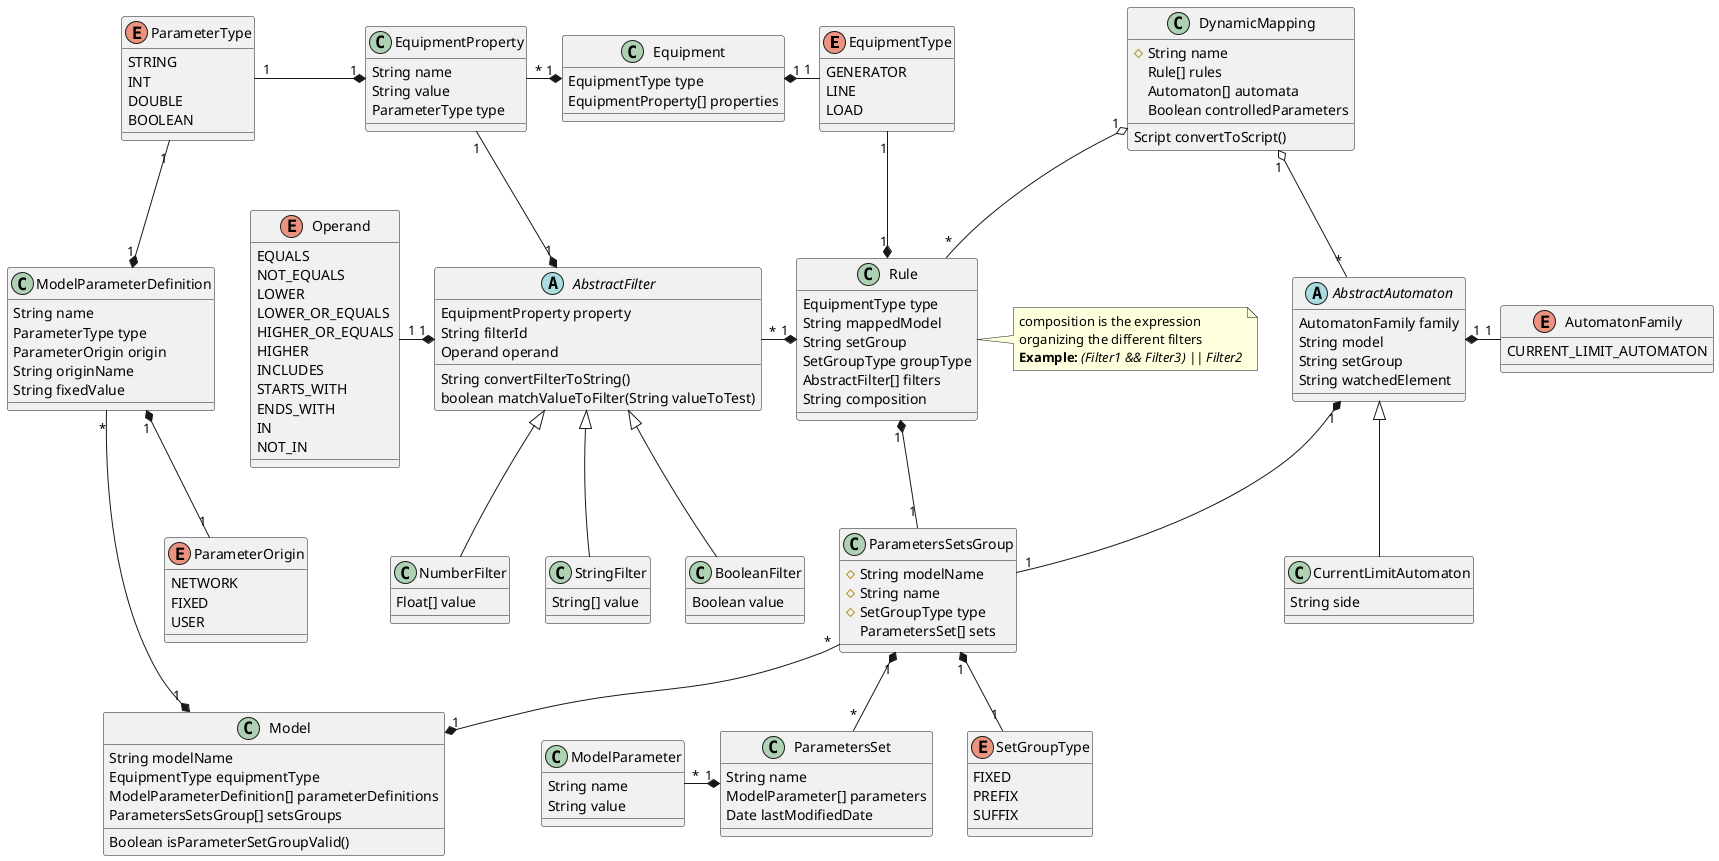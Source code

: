 @startuml

'EQUIPMENT'
enum ET as "EquipmentType" {
  GENERATOR
  LINE
  LOAD
}

enum PT as "ParameterType" {
  STRING
  INT
  DOUBLE
  BOOLEAN
}

class EP as "EquipmentProperty" {
  String name
  String value
  ParameterType type
}

class E as "Equipment" {
  EquipmentType type
  EquipmentProperty[] properties
}

E "1" *-right- "1"  ET
E "1" *-left- "*"  EP
EP "1" *-left- "1"  PT

'MODEL'

enum ST as "SetGroupType" {
FIXED
PREFIX
SUFFIX
}

enum PO as "ParameterOrigin" {
    NETWORK
    FIXED
    USER
}

class MPD as "ModelParameterDefinition" {
  String name
  ParameterType type
  ParameterOrigin origin
  String originName
  String fixedValue
}

MPD "1" *-up- "1"  PT
MPD "1" *-down- "1"  PO

class MP as "ModelParameter" {
  String name
  String value
}


class PS as "ParametersSet" {
  String name
  ModelParameter[] parameters
  Date lastModifiedDate
}

PS "1" *-left- "*"  MP



class PSG as "ParametersSetsGroup" {
  # String modelName
  # String name
  # SetGroupType type
  ParametersSet[] sets
}

PSG "1" *-down- "1" ST
PSG "1" *-down- "*" PS

'housekeeping'
PS -right[hidden]- ST

class M as "Model" {
  String modelName
  EquipmentType equipmentType
  ModelParameterDefinition[] parameterDefinitions
  ParametersSetsGroup[] setsGroups
  Boolean isParameterSetGroupValid()
}

M "1" *-left- "*"  MPD
M "1" *-up- "*"  PSG


'FILTER'
enum O as "Operand" {
  EQUALS
  NOT_EQUALS
  LOWER
  LOWER_OR_EQUALS
  HIGHER_OR_EQUALS
  HIGHER
  INCLUDES
  STARTS_WITH
  ENDS_WITH
  IN
  NOT_IN
}

abstract F as "AbstractFilter" {
  EquipmentProperty property
  String filterId
  Operand operand
  String convertFilterToString()
  boolean matchValueToFilter(String valueToTest)
}
F "1" *-up- "1" EP
F "1" *-left- "1" O

class NF as "NumberFilter" extends F {
  Float[] value
}

class SF as "StringFilter" extends F {
  String[] value
}

class BF as "BooleanFilter" extends F {
  Boolean value
}

'housekeeping:'
NF-up[hidden]-F
SF-up[hidden]-F
BF-up[hidden]-F


'RULE'
class R as "Rule" {
EquipmentType type
String mappedModel
String setGroup
SetGroupType groupType
AbstractFilter[] filters
String composition
}

R "1" *-left- "*" F
R "1" *-up- "1" ET
R "1" *-down- "1" PSG

note right of R
composition is the expression
organizing the different filters
<b>Example:</b> <i>(Filter1 && Filter3) || Filter2</i>
end note

'AUTOMATON'
enum AF as "AutomatonFamily" {
CURRENT_LIMIT_AUTOMATON
}

abstract AA as "AbstractAutomaton" {
AutomatonFamily family
String model
String setGroup
String watchedElement
}

AA "1" *- "1" AF
AA "1" *-down- "1" PSG


class CLA as "CurrentLimitAutomaton" extends AA {
  String side
}

'housekeeping:'
'CLA-left[hidden]-AA

'MAPPING'

class DynamicMapping {
# String name
Rule[] rules
Automaton[] automata
Boolean controlledParameters
Script convertToScript()
}

DynamicMapping "1" o-down- "*" R
DynamicMapping "1" o-down- "*" AA

'housekeeping'
R -right[hidden]- AA
@enduml